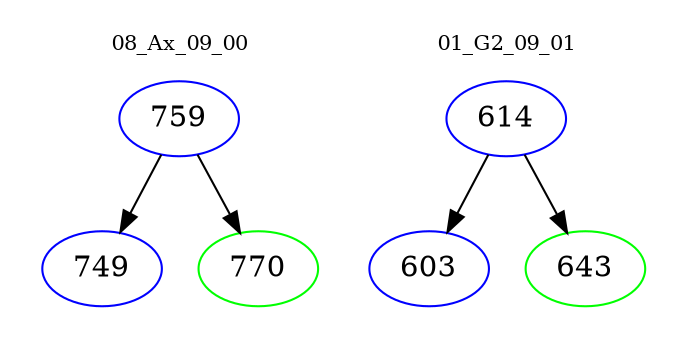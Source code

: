 digraph{
subgraph cluster_0 {
color = white
label = "08_Ax_09_00";
fontsize=10;
T0_759 [label="759", color="blue"]
T0_759 -> T0_749 [color="black"]
T0_749 [label="749", color="blue"]
T0_759 -> T0_770 [color="black"]
T0_770 [label="770", color="green"]
}
subgraph cluster_1 {
color = white
label = "01_G2_09_01";
fontsize=10;
T1_614 [label="614", color="blue"]
T1_614 -> T1_603 [color="black"]
T1_603 [label="603", color="blue"]
T1_614 -> T1_643 [color="black"]
T1_643 [label="643", color="green"]
}
}
